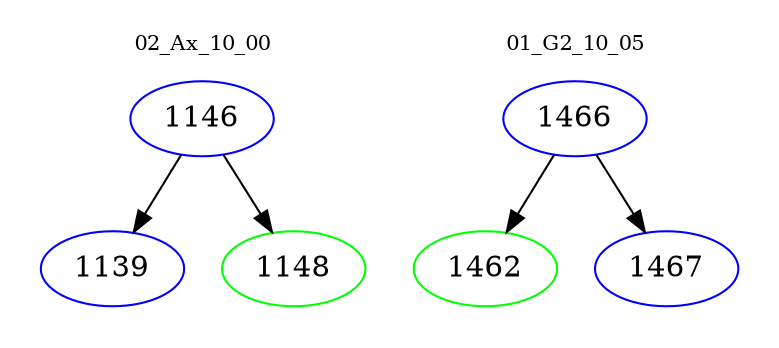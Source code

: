 digraph{
subgraph cluster_0 {
color = white
label = "02_Ax_10_00";
fontsize=10;
T0_1146 [label="1146", color="blue"]
T0_1146 -> T0_1139 [color="black"]
T0_1139 [label="1139", color="blue"]
T0_1146 -> T0_1148 [color="black"]
T0_1148 [label="1148", color="green"]
}
subgraph cluster_1 {
color = white
label = "01_G2_10_05";
fontsize=10;
T1_1466 [label="1466", color="blue"]
T1_1466 -> T1_1462 [color="black"]
T1_1462 [label="1462", color="green"]
T1_1466 -> T1_1467 [color="black"]
T1_1467 [label="1467", color="blue"]
}
}
